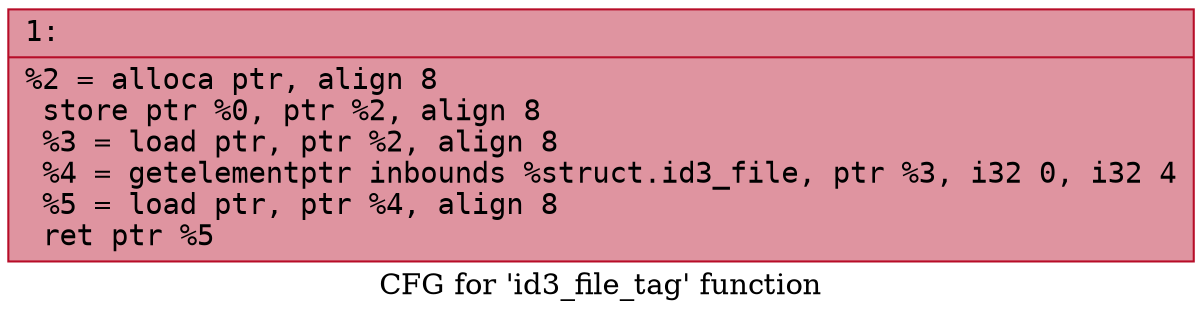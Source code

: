 digraph "CFG for 'id3_file_tag' function" {
	label="CFG for 'id3_file_tag' function";

	Node0x600002d88e60 [shape=record,color="#b70d28ff", style=filled, fillcolor="#b70d2870" fontname="Courier",label="{1:\l|  %2 = alloca ptr, align 8\l  store ptr %0, ptr %2, align 8\l  %3 = load ptr, ptr %2, align 8\l  %4 = getelementptr inbounds %struct.id3_file, ptr %3, i32 0, i32 4\l  %5 = load ptr, ptr %4, align 8\l  ret ptr %5\l}"];
}
